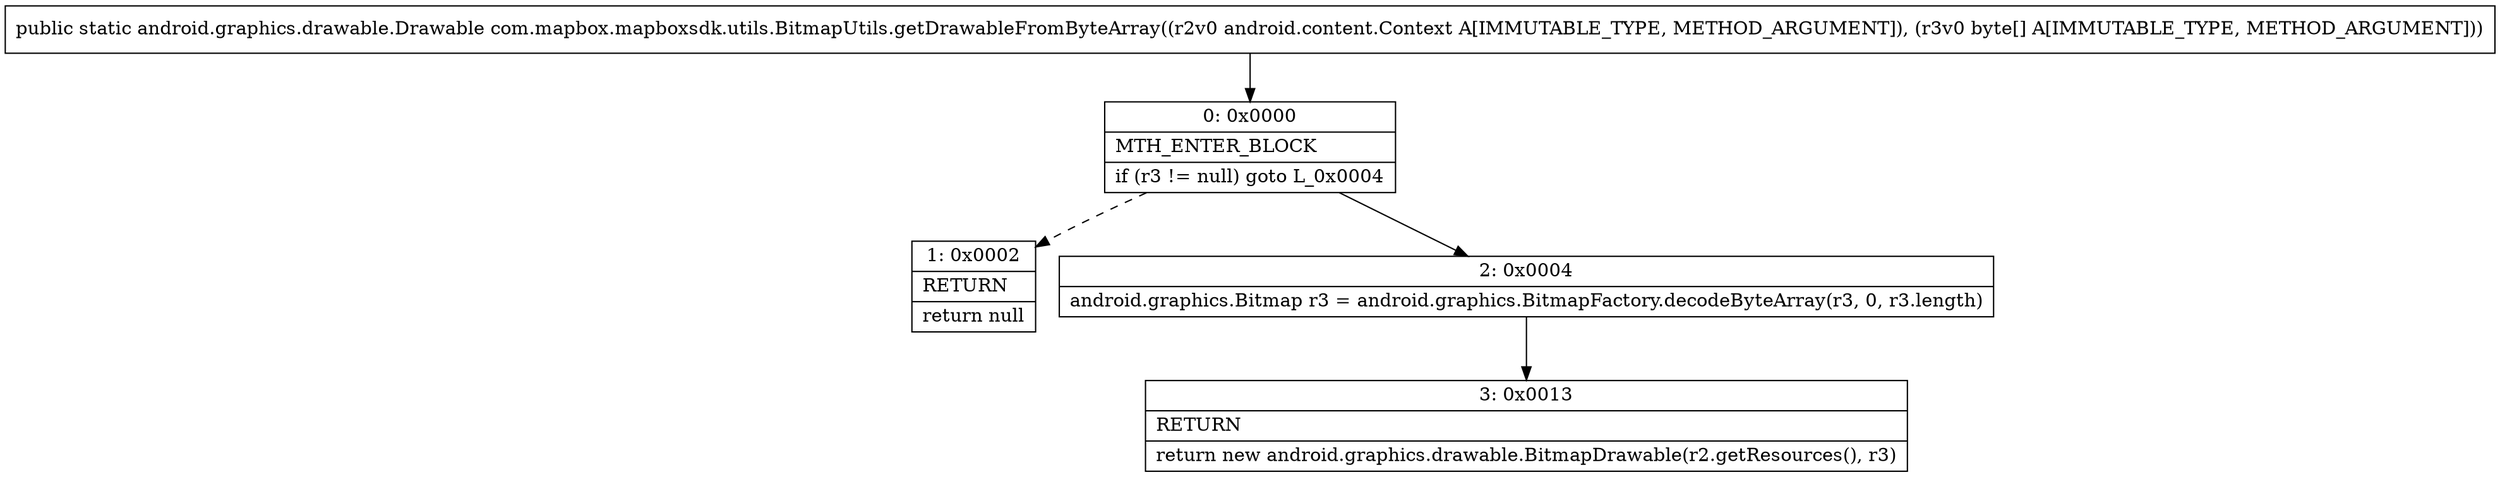 digraph "CFG forcom.mapbox.mapboxsdk.utils.BitmapUtils.getDrawableFromByteArray(Landroid\/content\/Context;[B)Landroid\/graphics\/drawable\/Drawable;" {
Node_0 [shape=record,label="{0\:\ 0x0000|MTH_ENTER_BLOCK\l|if (r3 != null) goto L_0x0004\l}"];
Node_1 [shape=record,label="{1\:\ 0x0002|RETURN\l|return null\l}"];
Node_2 [shape=record,label="{2\:\ 0x0004|android.graphics.Bitmap r3 = android.graphics.BitmapFactory.decodeByteArray(r3, 0, r3.length)\l}"];
Node_3 [shape=record,label="{3\:\ 0x0013|RETURN\l|return new android.graphics.drawable.BitmapDrawable(r2.getResources(), r3)\l}"];
MethodNode[shape=record,label="{public static android.graphics.drawable.Drawable com.mapbox.mapboxsdk.utils.BitmapUtils.getDrawableFromByteArray((r2v0 android.content.Context A[IMMUTABLE_TYPE, METHOD_ARGUMENT]), (r3v0 byte[] A[IMMUTABLE_TYPE, METHOD_ARGUMENT])) }"];
MethodNode -> Node_0;
Node_0 -> Node_1[style=dashed];
Node_0 -> Node_2;
Node_2 -> Node_3;
}


